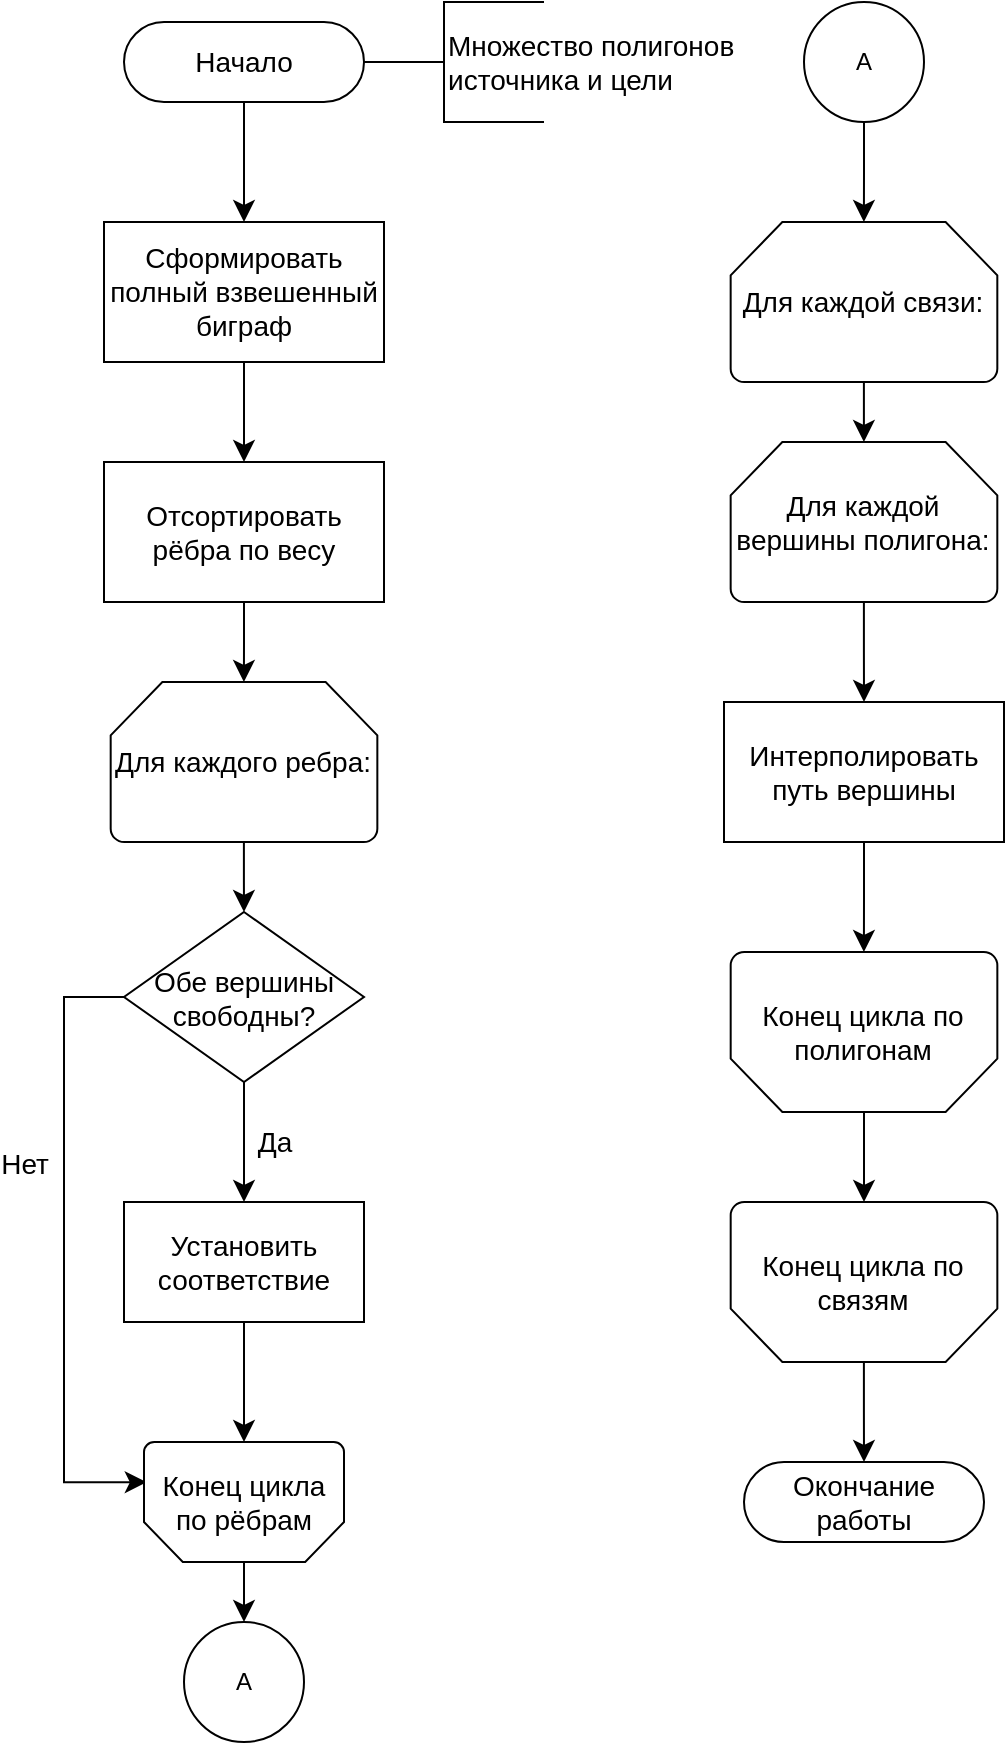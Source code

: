 <mxfile version="13.2.2" type="device"><diagram id="C5RBs43oDa-KdzZeNtuy" name="Page-1"><mxGraphModel dx="2370" dy="1360" grid="1" gridSize="10" guides="1" tooltips="1" connect="1" arrows="1" fold="1" page="1" pageScale="1" pageWidth="827" pageHeight="1169" math="0" shadow="0"><root><mxCell id="WIyWlLk6GJQsqaUBKTNV-0"/><mxCell id="WIyWlLk6GJQsqaUBKTNV-1" parent="WIyWlLk6GJQsqaUBKTNV-0"/><mxCell id="WIyWlLk6GJQsqaUBKTNV-2" value="" style="rounded=0;html=1;jettySize=auto;orthogonalLoop=1;fontSize=11;endArrow=classic;endFill=1;endSize=8;strokeWidth=1;shadow=0;labelBackgroundColor=none;edgeStyle=orthogonalEdgeStyle;entryX=0.5;entryY=0;entryDx=0;entryDy=0;" parent="WIyWlLk6GJQsqaUBKTNV-1" source="WIyWlLk6GJQsqaUBKTNV-3" target="rnJZ4J9P4VfKPxi1tilV-4" edge="1"><mxGeometry relative="1" as="geometry"><mxPoint x="220" y="170" as="targetPoint"/></mxGeometry></mxCell><mxCell id="WIyWlLk6GJQsqaUBKTNV-3" value="&lt;font style=&quot;font-size: 14px&quot;&gt;Начало&lt;/font&gt;" style="rounded=1;whiteSpace=wrap;html=1;fontSize=12;glass=0;strokeWidth=1;shadow=0;arcSize=50;" parent="WIyWlLk6GJQsqaUBKTNV-1" vertex="1"><mxGeometry x="160" y="80" width="120" height="40" as="geometry"/></mxCell><mxCell id="rnJZ4J9P4VfKPxi1tilV-3" style="edgeStyle=orthogonalEdgeStyle;rounded=0;orthogonalLoop=1;jettySize=auto;html=1;entryX=1;entryY=0.5;entryDx=0;entryDy=0;endArrow=none;endFill=0;strokeWidth=1;" edge="1" parent="WIyWlLk6GJQsqaUBKTNV-1" source="rnJZ4J9P4VfKPxi1tilV-2" target="WIyWlLk6GJQsqaUBKTNV-3"><mxGeometry relative="1" as="geometry"/></mxCell><mxCell id="rnJZ4J9P4VfKPxi1tilV-2" value="&lt;span style=&quot;font-size: 14px&quot;&gt;Множество полигонов&lt;/span&gt;&lt;br style=&quot;font-size: 14px&quot;&gt;&lt;span style=&quot;font-size: 14px&quot;&gt;источника и цели&lt;/span&gt;" style="strokeWidth=1;html=1;shape=mxgraph.flowchart.annotation_1;align=left;pointerEvents=1;" vertex="1" parent="WIyWlLk6GJQsqaUBKTNV-1"><mxGeometry x="320" y="70" width="50" height="60" as="geometry"/></mxCell><mxCell id="rnJZ4J9P4VfKPxi1tilV-6" value="" style="edgeStyle=orthogonalEdgeStyle;rounded=0;orthogonalLoop=1;jettySize=auto;html=1;endArrow=classic;endFill=1;strokeWidth=1;endSize=8;" edge="1" parent="WIyWlLk6GJQsqaUBKTNV-1" source="rnJZ4J9P4VfKPxi1tilV-4" target="rnJZ4J9P4VfKPxi1tilV-5"><mxGeometry relative="1" as="geometry"/></mxCell><mxCell id="rnJZ4J9P4VfKPxi1tilV-4" value="&lt;font style=&quot;font-size: 14px&quot;&gt;Сформировать полный взвешенный биграф&lt;/font&gt;" style="rounded=0;whiteSpace=wrap;html=1;" vertex="1" parent="WIyWlLk6GJQsqaUBKTNV-1"><mxGeometry x="150" y="180" width="140" height="70" as="geometry"/></mxCell><mxCell id="rnJZ4J9P4VfKPxi1tilV-8" value="" style="edgeStyle=orthogonalEdgeStyle;rounded=0;orthogonalLoop=1;jettySize=auto;html=1;endArrow=classic;endFill=1;endSize=8;strokeWidth=1;" edge="1" parent="WIyWlLk6GJQsqaUBKTNV-1" source="rnJZ4J9P4VfKPxi1tilV-5" target="rnJZ4J9P4VfKPxi1tilV-7"><mxGeometry relative="1" as="geometry"/></mxCell><mxCell id="rnJZ4J9P4VfKPxi1tilV-5" value="&lt;font style=&quot;font-size: 14px&quot;&gt;Отсортировать рёбра по весу&lt;/font&gt;" style="rounded=0;whiteSpace=wrap;html=1;" vertex="1" parent="WIyWlLk6GJQsqaUBKTNV-1"><mxGeometry x="150" y="300" width="140" height="70" as="geometry"/></mxCell><mxCell id="rnJZ4J9P4VfKPxi1tilV-10" value="" style="edgeStyle=orthogonalEdgeStyle;rounded=0;orthogonalLoop=1;jettySize=auto;html=1;endArrow=classic;endFill=1;endSize=8;strokeWidth=1;" edge="1" parent="WIyWlLk6GJQsqaUBKTNV-1" source="rnJZ4J9P4VfKPxi1tilV-7" target="rnJZ4J9P4VfKPxi1tilV-9"><mxGeometry relative="1" as="geometry"/></mxCell><mxCell id="rnJZ4J9P4VfKPxi1tilV-7" value="&lt;font style=&quot;font-size: 14px&quot;&gt;Для каждого ребра:&lt;/font&gt;" style="strokeWidth=1;html=1;shape=mxgraph.flowchart.loop_limit;whiteSpace=wrap;" vertex="1" parent="WIyWlLk6GJQsqaUBKTNV-1"><mxGeometry x="153.34" y="410" width="133.33" height="80" as="geometry"/></mxCell><mxCell id="rnJZ4J9P4VfKPxi1tilV-13" style="edgeStyle=orthogonalEdgeStyle;rounded=0;orthogonalLoop=1;jettySize=auto;html=1;entryX=0.986;entryY=0.665;entryDx=0;entryDy=0;endArrow=classic;endFill=1;endSize=8;strokeWidth=1;exitX=0;exitY=0.5;exitDx=0;exitDy=0;exitPerimeter=0;entryPerimeter=0;" edge="1" parent="WIyWlLk6GJQsqaUBKTNV-1" source="rnJZ4J9P4VfKPxi1tilV-9" target="rnJZ4J9P4VfKPxi1tilV-15"><mxGeometry relative="1" as="geometry"><mxPoint x="130" y="640" as="targetPoint"/><Array as="points"><mxPoint x="130" y="567"/><mxPoint x="130" y="810"/></Array></mxGeometry></mxCell><mxCell id="rnJZ4J9P4VfKPxi1tilV-18" value="&lt;font style=&quot;font-size: 14px&quot;&gt;Нет&lt;/font&gt;" style="edgeLabel;html=1;align=center;verticalAlign=middle;resizable=0;points=[];" vertex="1" connectable="0" parent="rnJZ4J9P4VfKPxi1tilV-13"><mxGeometry x="-0.243" relative="1" as="geometry"><mxPoint x="-20.03" y="-6.14" as="offset"/></mxGeometry></mxCell><mxCell id="rnJZ4J9P4VfKPxi1tilV-16" value="" style="edgeStyle=orthogonalEdgeStyle;rounded=0;orthogonalLoop=1;jettySize=auto;html=1;endArrow=classic;endFill=1;endSize=8;strokeWidth=1;" edge="1" parent="WIyWlLk6GJQsqaUBKTNV-1" source="rnJZ4J9P4VfKPxi1tilV-9" target="rnJZ4J9P4VfKPxi1tilV-11"><mxGeometry relative="1" as="geometry"/></mxCell><mxCell id="rnJZ4J9P4VfKPxi1tilV-9" value="&lt;font style=&quot;font-size: 14px&quot;&gt;Обе вершины свободны?&lt;/font&gt;" style="strokeWidth=1;html=1;shape=mxgraph.flowchart.decision;whiteSpace=wrap;" vertex="1" parent="WIyWlLk6GJQsqaUBKTNV-1"><mxGeometry x="160" y="525" width="120" height="85" as="geometry"/></mxCell><mxCell id="rnJZ4J9P4VfKPxi1tilV-19" value="" style="edgeStyle=orthogonalEdgeStyle;rounded=0;orthogonalLoop=1;jettySize=auto;html=1;endArrow=classic;endFill=1;endSize=8;strokeWidth=1;" edge="1" parent="WIyWlLk6GJQsqaUBKTNV-1" source="rnJZ4J9P4VfKPxi1tilV-11" target="rnJZ4J9P4VfKPxi1tilV-15"><mxGeometry relative="1" as="geometry"/></mxCell><mxCell id="rnJZ4J9P4VfKPxi1tilV-11" value="&lt;font style=&quot;font-size: 14px&quot;&gt;Установить соответствие&lt;/font&gt;" style="rounded=0;whiteSpace=wrap;html=1;strokeWidth=1;" vertex="1" parent="WIyWlLk6GJQsqaUBKTNV-1"><mxGeometry x="160" y="670" width="120" height="60" as="geometry"/></mxCell><mxCell id="rnJZ4J9P4VfKPxi1tilV-21" value="" style="edgeStyle=orthogonalEdgeStyle;rounded=0;orthogonalLoop=1;jettySize=auto;html=1;endArrow=classic;endFill=1;endSize=8;strokeWidth=1;" edge="1" parent="WIyWlLk6GJQsqaUBKTNV-1" source="rnJZ4J9P4VfKPxi1tilV-15" target="rnJZ4J9P4VfKPxi1tilV-20"><mxGeometry relative="1" as="geometry"/></mxCell><mxCell id="rnJZ4J9P4VfKPxi1tilV-15" value="&lt;font style=&quot;font-size: 14px&quot;&gt;Конец цикла по рёбрам&lt;/font&gt;" style="strokeWidth=1;html=1;shape=mxgraph.flowchart.loop_limit;whiteSpace=wrap;direction=west;portConstraint=none;" vertex="1" parent="WIyWlLk6GJQsqaUBKTNV-1"><mxGeometry x="170" y="790" width="100" height="60" as="geometry"/></mxCell><mxCell id="rnJZ4J9P4VfKPxi1tilV-17" value="&lt;font style=&quot;font-size: 14px&quot;&gt;Да&lt;/font&gt;" style="text;html=1;align=center;verticalAlign=middle;resizable=0;points=[];autosize=1;" vertex="1" parent="WIyWlLk6GJQsqaUBKTNV-1"><mxGeometry x="220" y="630" width="30" height="20" as="geometry"/></mxCell><mxCell id="rnJZ4J9P4VfKPxi1tilV-20" value="А" style="strokeWidth=1;html=1;shape=mxgraph.flowchart.start_2;whiteSpace=wrap;" vertex="1" parent="WIyWlLk6GJQsqaUBKTNV-1"><mxGeometry x="190" y="880" width="60" height="60" as="geometry"/></mxCell><mxCell id="rnJZ4J9P4VfKPxi1tilV-24" value="" style="edgeStyle=orthogonalEdgeStyle;rounded=0;orthogonalLoop=1;jettySize=auto;html=1;endArrow=classic;endFill=1;endSize=8;strokeWidth=1;" edge="1" parent="WIyWlLk6GJQsqaUBKTNV-1" source="rnJZ4J9P4VfKPxi1tilV-22" target="rnJZ4J9P4VfKPxi1tilV-23"><mxGeometry relative="1" as="geometry"/></mxCell><mxCell id="rnJZ4J9P4VfKPxi1tilV-22" value="А" style="strokeWidth=1;html=1;shape=mxgraph.flowchart.start_2;whiteSpace=wrap;" vertex="1" parent="WIyWlLk6GJQsqaUBKTNV-1"><mxGeometry x="500" y="70" width="60" height="60" as="geometry"/></mxCell><mxCell id="rnJZ4J9P4VfKPxi1tilV-26" value="" style="edgeStyle=orthogonalEdgeStyle;rounded=0;orthogonalLoop=1;jettySize=auto;html=1;endArrow=classic;endFill=1;endSize=8;strokeWidth=1;" edge="1" parent="WIyWlLk6GJQsqaUBKTNV-1" source="rnJZ4J9P4VfKPxi1tilV-23" target="rnJZ4J9P4VfKPxi1tilV-25"><mxGeometry relative="1" as="geometry"/></mxCell><mxCell id="rnJZ4J9P4VfKPxi1tilV-23" value="&lt;font style=&quot;font-size: 14px&quot;&gt;Для каждой связи:&lt;/font&gt;" style="strokeWidth=1;html=1;shape=mxgraph.flowchart.loop_limit;whiteSpace=wrap;" vertex="1" parent="WIyWlLk6GJQsqaUBKTNV-1"><mxGeometry x="463.33" y="180" width="133.33" height="80" as="geometry"/></mxCell><mxCell id="rnJZ4J9P4VfKPxi1tilV-28" value="" style="edgeStyle=orthogonalEdgeStyle;rounded=0;orthogonalLoop=1;jettySize=auto;html=1;endArrow=classic;endFill=1;endSize=8;strokeWidth=1;" edge="1" parent="WIyWlLk6GJQsqaUBKTNV-1" source="rnJZ4J9P4VfKPxi1tilV-25" target="rnJZ4J9P4VfKPxi1tilV-27"><mxGeometry relative="1" as="geometry"/></mxCell><mxCell id="rnJZ4J9P4VfKPxi1tilV-25" value="&lt;font style=&quot;font-size: 14px&quot;&gt;Для каждой вершины полигона:&lt;/font&gt;" style="strokeWidth=1;html=1;shape=mxgraph.flowchart.loop_limit;whiteSpace=wrap;" vertex="1" parent="WIyWlLk6GJQsqaUBKTNV-1"><mxGeometry x="463.33" y="290" width="133.33" height="80" as="geometry"/></mxCell><mxCell id="rnJZ4J9P4VfKPxi1tilV-31" value="" style="edgeStyle=orthogonalEdgeStyle;rounded=0;orthogonalLoop=1;jettySize=auto;html=1;endArrow=classic;endFill=1;endSize=8;strokeWidth=1;" edge="1" parent="WIyWlLk6GJQsqaUBKTNV-1" source="rnJZ4J9P4VfKPxi1tilV-27" target="rnJZ4J9P4VfKPxi1tilV-29"><mxGeometry relative="1" as="geometry"/></mxCell><mxCell id="rnJZ4J9P4VfKPxi1tilV-27" value="&lt;span style=&quot;font-size: 14px&quot;&gt;Интерполировать путь вершины&lt;/span&gt;" style="rounded=0;whiteSpace=wrap;html=1;" vertex="1" parent="WIyWlLk6GJQsqaUBKTNV-1"><mxGeometry x="460.0" y="420" width="140" height="70" as="geometry"/></mxCell><mxCell id="rnJZ4J9P4VfKPxi1tilV-32" value="" style="edgeStyle=orthogonalEdgeStyle;rounded=0;orthogonalLoop=1;jettySize=auto;html=1;endArrow=classic;endFill=1;endSize=8;strokeWidth=1;" edge="1" parent="WIyWlLk6GJQsqaUBKTNV-1" source="rnJZ4J9P4VfKPxi1tilV-29" target="rnJZ4J9P4VfKPxi1tilV-30"><mxGeometry relative="1" as="geometry"/></mxCell><mxCell id="rnJZ4J9P4VfKPxi1tilV-29" value="&lt;font style=&quot;font-size: 14px&quot;&gt;Конец цикла по полигонам&lt;/font&gt;" style="strokeWidth=1;html=1;shape=mxgraph.flowchart.loop_limit;whiteSpace=wrap;direction=west;" vertex="1" parent="WIyWlLk6GJQsqaUBKTNV-1"><mxGeometry x="463.34" y="545" width="133.33" height="80" as="geometry"/></mxCell><mxCell id="rnJZ4J9P4VfKPxi1tilV-34" value="" style="edgeStyle=orthogonalEdgeStyle;rounded=0;orthogonalLoop=1;jettySize=auto;html=1;endArrow=classic;endFill=1;endSize=8;strokeWidth=1;" edge="1" parent="WIyWlLk6GJQsqaUBKTNV-1" source="rnJZ4J9P4VfKPxi1tilV-30" target="rnJZ4J9P4VfKPxi1tilV-33"><mxGeometry relative="1" as="geometry"/></mxCell><mxCell id="rnJZ4J9P4VfKPxi1tilV-30" value="&lt;font style=&quot;font-size: 14px&quot;&gt;Конец цикла по связям&lt;/font&gt;" style="strokeWidth=1;html=1;shape=mxgraph.flowchart.loop_limit;whiteSpace=wrap;direction=west;" vertex="1" parent="WIyWlLk6GJQsqaUBKTNV-1"><mxGeometry x="463.34" y="670" width="133.33" height="80" as="geometry"/></mxCell><mxCell id="rnJZ4J9P4VfKPxi1tilV-33" value="&lt;font style=&quot;font-size: 14px&quot;&gt;Окончание работы&lt;/font&gt;" style="rounded=1;whiteSpace=wrap;html=1;fontSize=12;glass=0;strokeWidth=1;shadow=0;arcSize=50;" vertex="1" parent="WIyWlLk6GJQsqaUBKTNV-1"><mxGeometry x="470" y="800" width="120" height="40" as="geometry"/></mxCell></root></mxGraphModel></diagram></mxfile>